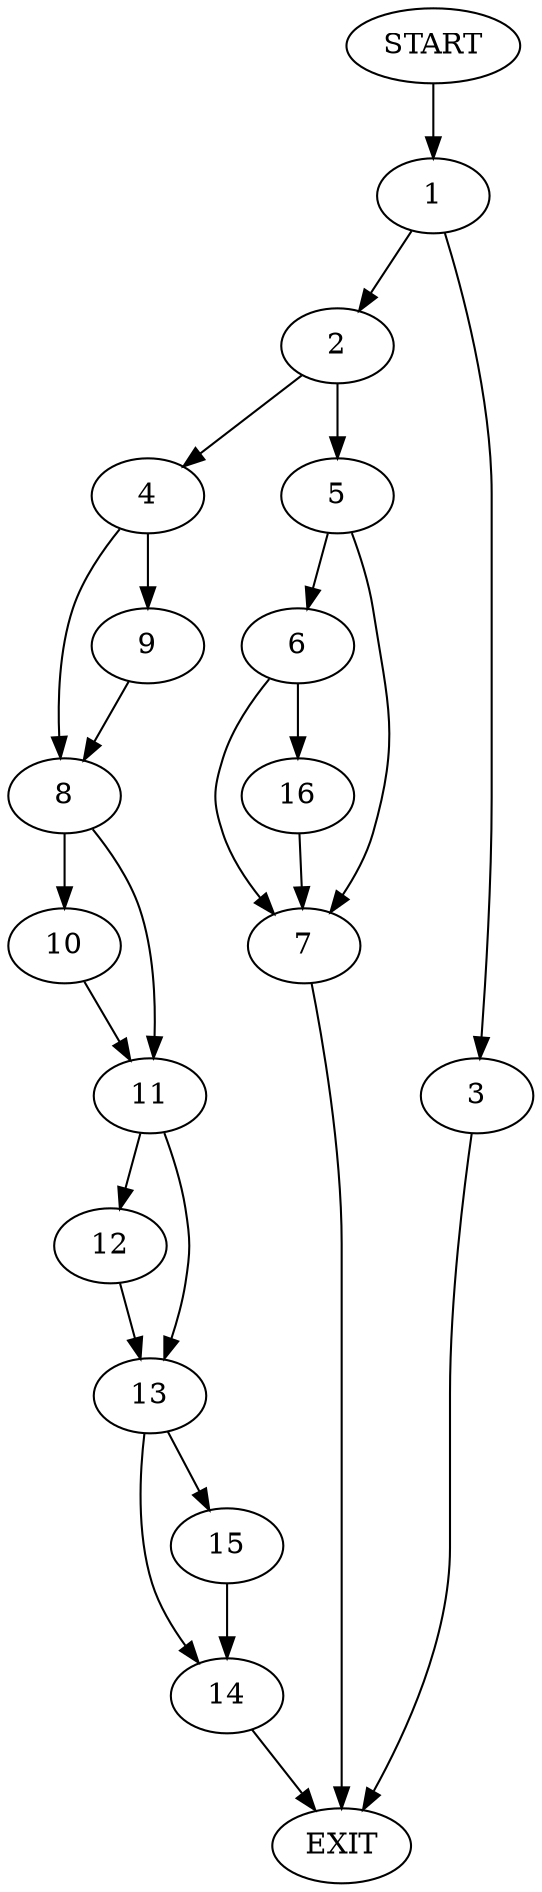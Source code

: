 digraph {
0 [label="START"]
17 [label="EXIT"]
0 -> 1
1 -> 2
1 -> 3
3 -> 17
2 -> 4
2 -> 5
5 -> 6
5 -> 7
4 -> 8
4 -> 9
9 -> 8
8 -> 10
8 -> 11
10 -> 11
11 -> 12
11 -> 13
13 -> 14
13 -> 15
12 -> 13
14 -> 17
15 -> 14
6 -> 16
6 -> 7
7 -> 17
16 -> 7
}
